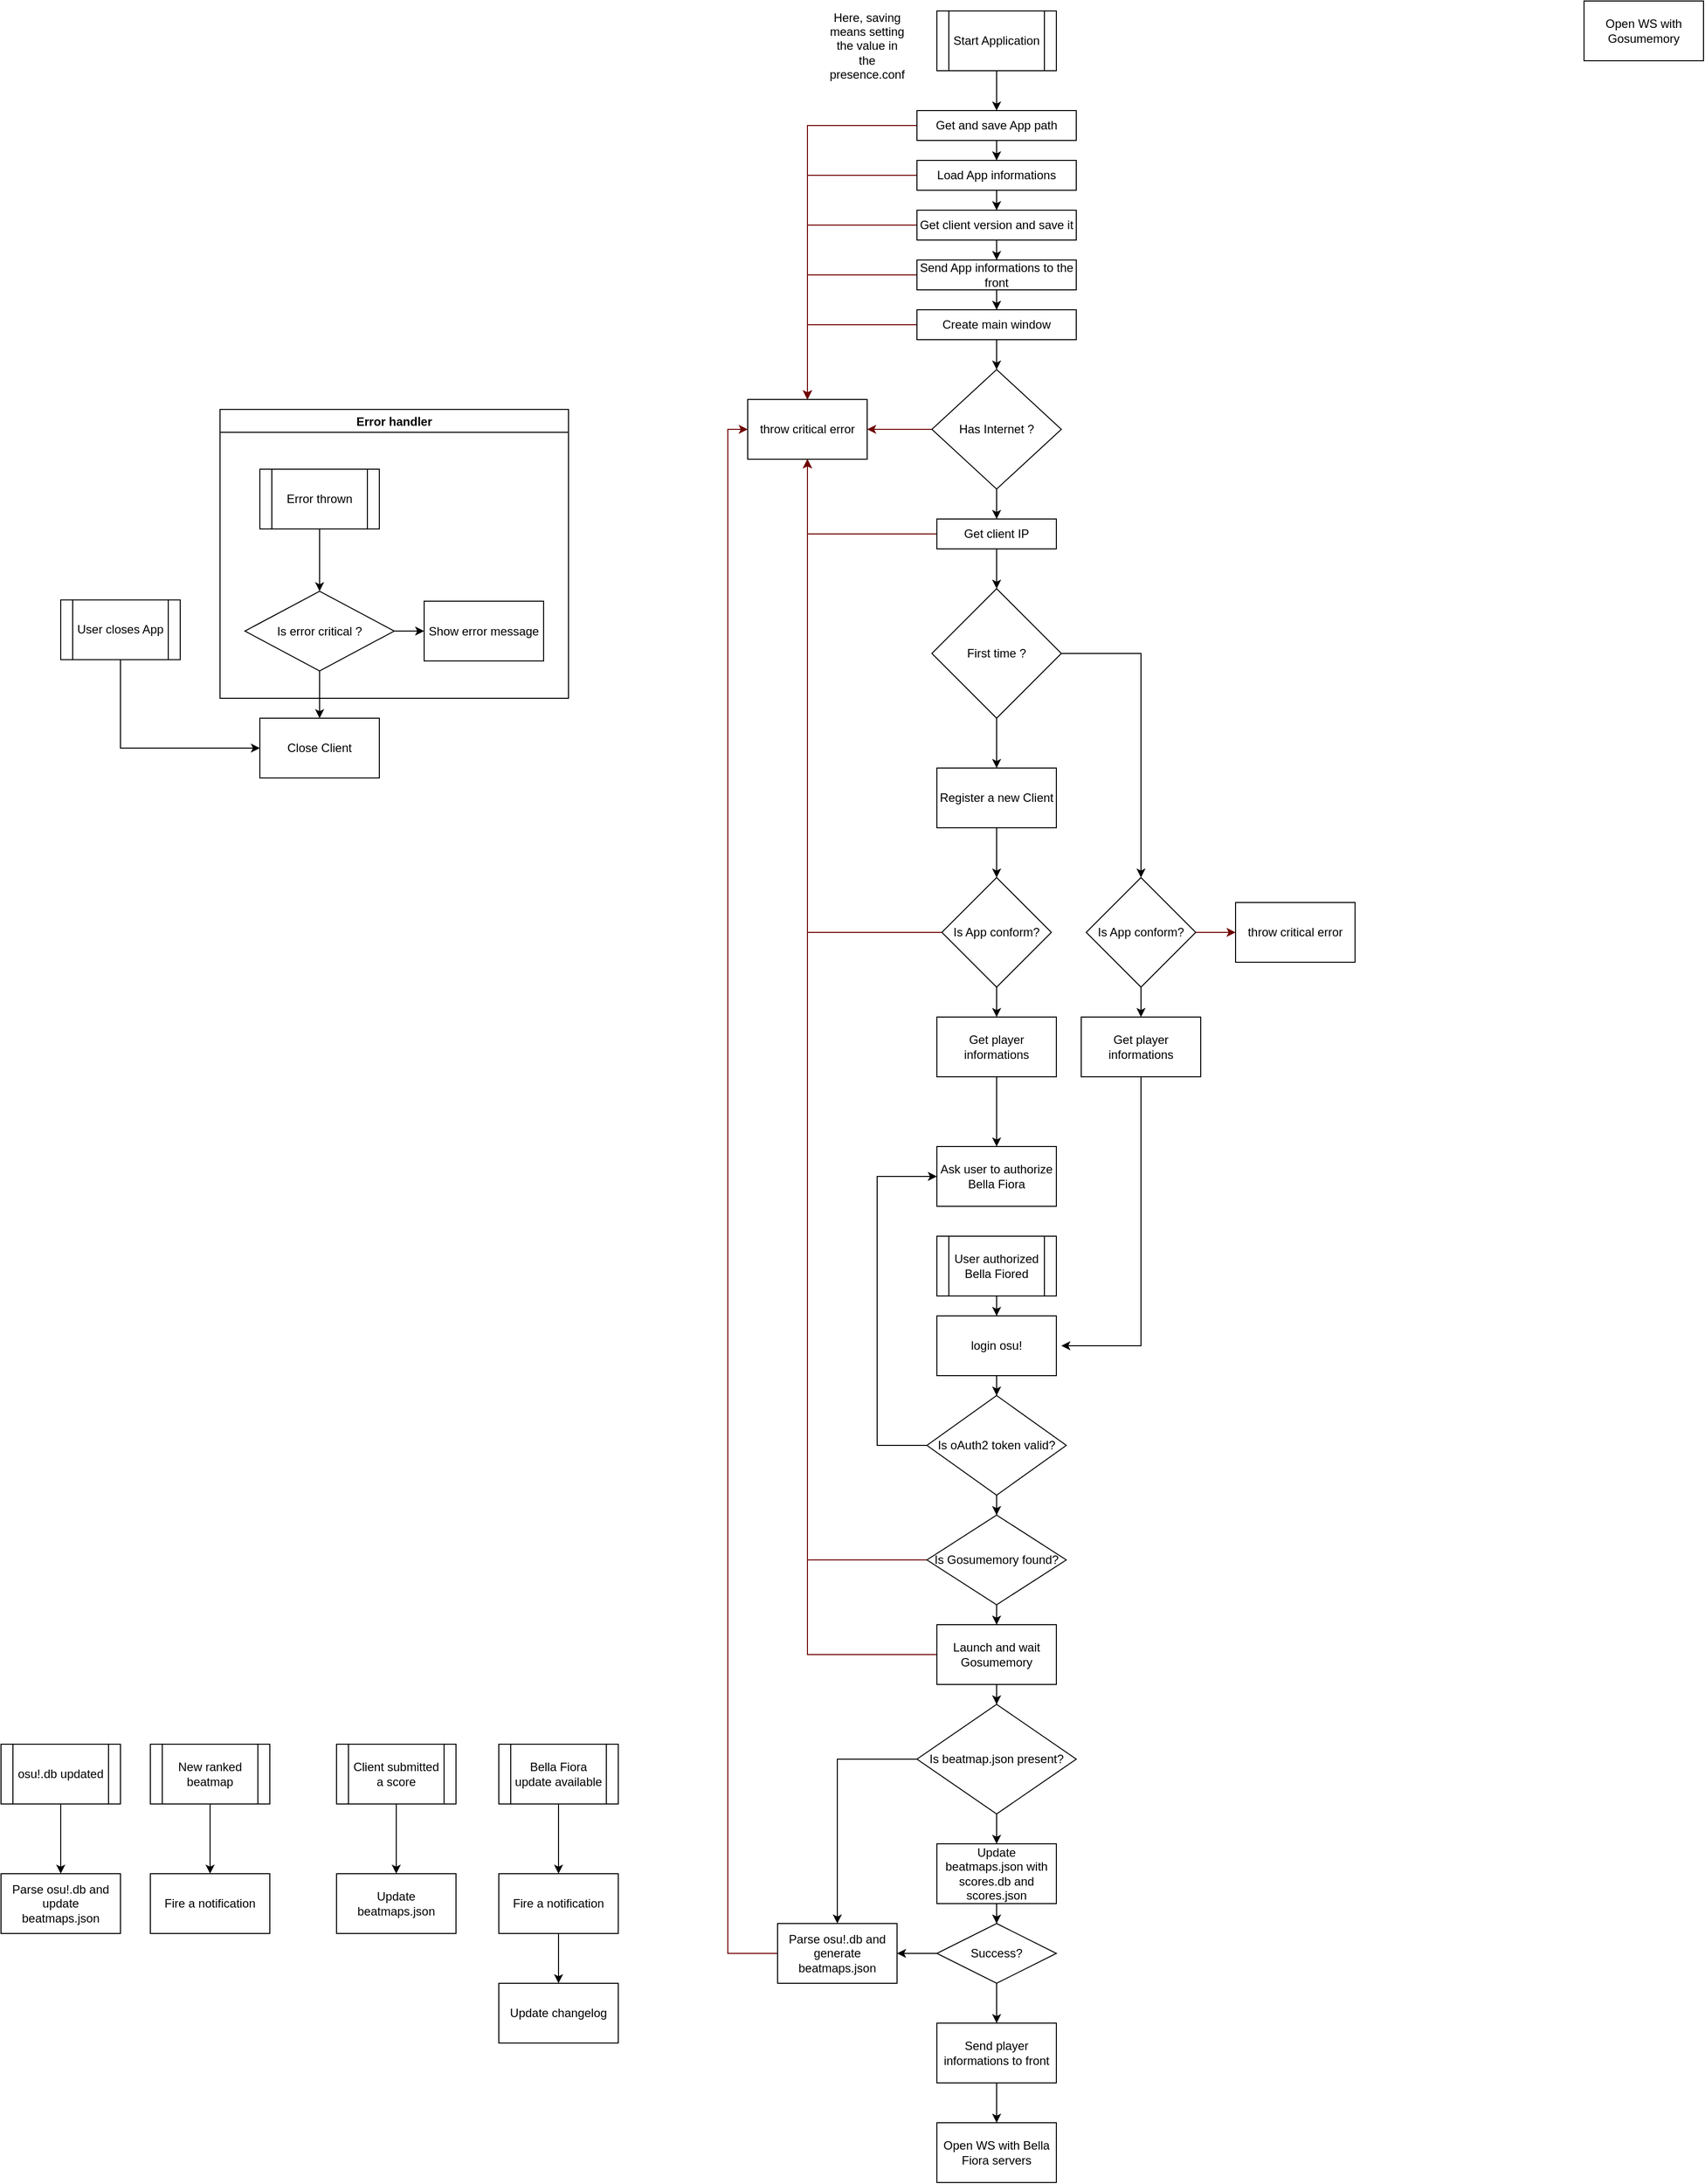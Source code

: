 <mxfile version="23.0.2" type="device">
  <diagram name="Page-1" id="eKSVaS2r4cMHSusTUW-7">
    <mxGraphModel dx="1816" dy="1751" grid="1" gridSize="10" guides="1" tooltips="1" connect="1" arrows="1" fold="1" page="1" pageScale="1" pageWidth="827" pageHeight="1169" math="0" shadow="0">
      <root>
        <mxCell id="0" />
        <mxCell id="1" parent="0" />
        <mxCell id="KWsLm81wSz9d_eZDRfNq-11" style="edgeStyle=orthogonalEdgeStyle;rounded=0;orthogonalLoop=1;jettySize=auto;html=1;entryX=0.5;entryY=0;entryDx=0;entryDy=0;fillColor=none;" parent="1" source="KWsLm81wSz9d_eZDRfNq-1" target="KWsLm81wSz9d_eZDRfNq-2" edge="1">
          <mxGeometry relative="1" as="geometry" />
        </mxCell>
        <mxCell id="Wd4Ua2FaX0Mv2LaocIGq-39" style="edgeStyle=orthogonalEdgeStyle;rounded=0;orthogonalLoop=1;jettySize=auto;html=1;fillColor=#a20025;strokeColor=#6F0000;" parent="1" source="KWsLm81wSz9d_eZDRfNq-1" target="Wd4Ua2FaX0Mv2LaocIGq-37" edge="1">
          <mxGeometry relative="1" as="geometry" />
        </mxCell>
        <mxCell id="KWsLm81wSz9d_eZDRfNq-1" value="Get and save App path" style="rounded=0;whiteSpace=wrap;html=1;" parent="1" vertex="1">
          <mxGeometry x="110" y="-10" width="160" height="30" as="geometry" />
        </mxCell>
        <mxCell id="KWsLm81wSz9d_eZDRfNq-12" style="edgeStyle=orthogonalEdgeStyle;rounded=0;orthogonalLoop=1;jettySize=auto;html=1;entryX=0.5;entryY=0;entryDx=0;entryDy=0;fillColor=none;" parent="1" source="KWsLm81wSz9d_eZDRfNq-2" target="KWsLm81wSz9d_eZDRfNq-4" edge="1">
          <mxGeometry relative="1" as="geometry" />
        </mxCell>
        <mxCell id="Wd4Ua2FaX0Mv2LaocIGq-40" style="edgeStyle=orthogonalEdgeStyle;rounded=0;orthogonalLoop=1;jettySize=auto;html=1;fillColor=#a20025;strokeColor=#6F0000;" parent="1" source="KWsLm81wSz9d_eZDRfNq-2" target="Wd4Ua2FaX0Mv2LaocIGq-37" edge="1">
          <mxGeometry relative="1" as="geometry" />
        </mxCell>
        <mxCell id="KWsLm81wSz9d_eZDRfNq-2" value="Load App informations" style="rounded=0;whiteSpace=wrap;html=1;" parent="1" vertex="1">
          <mxGeometry x="110" y="40" width="160" height="30" as="geometry" />
        </mxCell>
        <mxCell id="KWsLm81wSz9d_eZDRfNq-36" style="edgeStyle=orthogonalEdgeStyle;rounded=0;orthogonalLoop=1;jettySize=auto;html=1;entryX=0.5;entryY=0;entryDx=0;entryDy=0;" parent="1" source="KWsLm81wSz9d_eZDRfNq-4" target="KWsLm81wSz9d_eZDRfNq-33" edge="1">
          <mxGeometry relative="1" as="geometry" />
        </mxCell>
        <mxCell id="Wd4Ua2FaX0Mv2LaocIGq-41" style="edgeStyle=orthogonalEdgeStyle;rounded=0;orthogonalLoop=1;jettySize=auto;html=1;fillColor=#a20025;strokeColor=#6F0000;" parent="1" source="KWsLm81wSz9d_eZDRfNq-4" target="Wd4Ua2FaX0Mv2LaocIGq-37" edge="1">
          <mxGeometry relative="1" as="geometry" />
        </mxCell>
        <mxCell id="KWsLm81wSz9d_eZDRfNq-4" value="Get client version and save it" style="rounded=0;whiteSpace=wrap;html=1;" parent="1" vertex="1">
          <mxGeometry x="110" y="90" width="160" height="30" as="geometry" />
        </mxCell>
        <mxCell id="Wd4Ua2FaX0Mv2LaocIGq-11" style="edgeStyle=orthogonalEdgeStyle;rounded=0;orthogonalLoop=1;jettySize=auto;html=1;" parent="1" source="KWsLm81wSz9d_eZDRfNq-7" target="Wd4Ua2FaX0Mv2LaocIGq-10" edge="1">
          <mxGeometry relative="1" as="geometry" />
        </mxCell>
        <mxCell id="Wd4Ua2FaX0Mv2LaocIGq-43" style="edgeStyle=orthogonalEdgeStyle;rounded=0;orthogonalLoop=1;jettySize=auto;html=1;fillColor=#a20025;strokeColor=#6F0000;" parent="1" source="KWsLm81wSz9d_eZDRfNq-7" target="Wd4Ua2FaX0Mv2LaocIGq-37" edge="1">
          <mxGeometry relative="1" as="geometry" />
        </mxCell>
        <mxCell id="KWsLm81wSz9d_eZDRfNq-7" value="Create main window" style="rounded=0;whiteSpace=wrap;html=1;" parent="1" vertex="1">
          <mxGeometry x="110" y="190" width="160" height="30" as="geometry" />
        </mxCell>
        <mxCell id="KWsLm81wSz9d_eZDRfNq-40" style="edgeStyle=orthogonalEdgeStyle;rounded=0;orthogonalLoop=1;jettySize=auto;html=1;entryX=0.5;entryY=0;entryDx=0;entryDy=0;" parent="1" source="KWsLm81wSz9d_eZDRfNq-33" target="KWsLm81wSz9d_eZDRfNq-7" edge="1">
          <mxGeometry relative="1" as="geometry" />
        </mxCell>
        <mxCell id="Wd4Ua2FaX0Mv2LaocIGq-42" style="edgeStyle=orthogonalEdgeStyle;rounded=0;orthogonalLoop=1;jettySize=auto;html=1;fillColor=#a20025;strokeColor=#6F0000;" parent="1" source="KWsLm81wSz9d_eZDRfNq-33" target="Wd4Ua2FaX0Mv2LaocIGq-37" edge="1">
          <mxGeometry relative="1" as="geometry" />
        </mxCell>
        <mxCell id="KWsLm81wSz9d_eZDRfNq-33" value="Send App informations to the front" style="rounded=0;whiteSpace=wrap;html=1;" parent="1" vertex="1">
          <mxGeometry x="110" y="140" width="160" height="30" as="geometry" />
        </mxCell>
        <mxCell id="qcdIiWinCXF8RQf-NoBJ-41" style="edgeStyle=orthogonalEdgeStyle;rounded=0;orthogonalLoop=1;jettySize=auto;html=1;" edge="1" parent="1" source="KWsLm81wSz9d_eZDRfNq-56" target="Wd4Ua2FaX0Mv2LaocIGq-47">
          <mxGeometry relative="1" as="geometry" />
        </mxCell>
        <mxCell id="qcdIiWinCXF8RQf-NoBJ-42" style="edgeStyle=orthogonalEdgeStyle;rounded=0;orthogonalLoop=1;jettySize=auto;html=1;" edge="1" parent="1" source="KWsLm81wSz9d_eZDRfNq-56" target="qcdIiWinCXF8RQf-NoBJ-17">
          <mxGeometry relative="1" as="geometry" />
        </mxCell>
        <mxCell id="KWsLm81wSz9d_eZDRfNq-56" value="First time ?" style="rhombus;whiteSpace=wrap;html=1;" parent="1" vertex="1">
          <mxGeometry x="125" y="470" width="130" height="130" as="geometry" />
        </mxCell>
        <mxCell id="Wd4Ua2FaX0Mv2LaocIGq-62" style="edgeStyle=orthogonalEdgeStyle;rounded=0;orthogonalLoop=1;jettySize=auto;html=1;" parent="1" source="KWsLm81wSz9d_eZDRfNq-67" target="KWsLm81wSz9d_eZDRfNq-75" edge="1">
          <mxGeometry relative="1" as="geometry" />
        </mxCell>
        <mxCell id="qcdIiWinCXF8RQf-NoBJ-45" style="edgeStyle=orthogonalEdgeStyle;rounded=0;orthogonalLoop=1;jettySize=auto;html=1;entryX=0;entryY=0.5;entryDx=0;entryDy=0;" edge="1" parent="1" source="KWsLm81wSz9d_eZDRfNq-67" target="Wd4Ua2FaX0Mv2LaocIGq-50">
          <mxGeometry relative="1" as="geometry">
            <Array as="points">
              <mxPoint x="70" y="1330" />
              <mxPoint x="70" y="1060" />
            </Array>
          </mxGeometry>
        </mxCell>
        <mxCell id="KWsLm81wSz9d_eZDRfNq-67" value="Is oAuth2 token valid?" style="rhombus;whiteSpace=wrap;html=1;" parent="1" vertex="1">
          <mxGeometry x="120" y="1280" width="140" height="100" as="geometry" />
        </mxCell>
        <mxCell id="Wd4Ua2FaX0Mv2LaocIGq-63" style="edgeStyle=orthogonalEdgeStyle;rounded=0;orthogonalLoop=1;jettySize=auto;html=1;fillColor=#a20025;strokeColor=#6F0000;" parent="1" source="KWsLm81wSz9d_eZDRfNq-75" target="Wd4Ua2FaX0Mv2LaocIGq-37" edge="1">
          <mxGeometry relative="1" as="geometry" />
        </mxCell>
        <mxCell id="qcdIiWinCXF8RQf-NoBJ-47" style="edgeStyle=orthogonalEdgeStyle;rounded=0;orthogonalLoop=1;jettySize=auto;html=1;" edge="1" parent="1" source="KWsLm81wSz9d_eZDRfNq-75" target="qcdIiWinCXF8RQf-NoBJ-46">
          <mxGeometry relative="1" as="geometry" />
        </mxCell>
        <mxCell id="KWsLm81wSz9d_eZDRfNq-75" value="Is&amp;nbsp;Gosumemory found?" style="rhombus;whiteSpace=wrap;html=1;" parent="1" vertex="1">
          <mxGeometry x="120" y="1400" width="140" height="90" as="geometry" />
        </mxCell>
        <mxCell id="Wd4Ua2FaX0Mv2LaocIGq-45" style="edgeStyle=orthogonalEdgeStyle;rounded=0;orthogonalLoop=1;jettySize=auto;html=1;fillColor=#a20025;strokeColor=#6F0000;" parent="1" source="KWsLm81wSz9d_eZDRfNq-112" target="Wd4Ua2FaX0Mv2LaocIGq-37" edge="1">
          <mxGeometry relative="1" as="geometry" />
        </mxCell>
        <mxCell id="qcdIiWinCXF8RQf-NoBJ-40" style="edgeStyle=orthogonalEdgeStyle;rounded=0;orthogonalLoop=1;jettySize=auto;html=1;" edge="1" parent="1" source="KWsLm81wSz9d_eZDRfNq-112" target="KWsLm81wSz9d_eZDRfNq-56">
          <mxGeometry relative="1" as="geometry" />
        </mxCell>
        <mxCell id="KWsLm81wSz9d_eZDRfNq-112" value="Get client IP" style="rounded=0;whiteSpace=wrap;html=1;" parent="1" vertex="1">
          <mxGeometry x="130" y="400" width="120" height="30" as="geometry" />
        </mxCell>
        <mxCell id="Wd4Ua2FaX0Mv2LaocIGq-2" style="edgeStyle=orthogonalEdgeStyle;rounded=0;orthogonalLoop=1;jettySize=auto;html=1;" parent="1" source="Wd4Ua2FaX0Mv2LaocIGq-1" target="KWsLm81wSz9d_eZDRfNq-1" edge="1">
          <mxGeometry relative="1" as="geometry" />
        </mxCell>
        <mxCell id="Wd4Ua2FaX0Mv2LaocIGq-1" value="Start Application" style="shape=process;whiteSpace=wrap;html=1;backgroundOutline=1;" parent="1" vertex="1">
          <mxGeometry x="130" y="-110" width="120" height="60" as="geometry" />
        </mxCell>
        <mxCell id="Wd4Ua2FaX0Mv2LaocIGq-3" value="Here, saving means setting the value in the presence.conf" style="text;html=1;strokeColor=none;fillColor=none;align=center;verticalAlign=middle;whiteSpace=wrap;rounded=0;" parent="1" vertex="1">
          <mxGeometry x="30" y="-90" width="60" height="30" as="geometry" />
        </mxCell>
        <mxCell id="Wd4Ua2FaX0Mv2LaocIGq-38" style="edgeStyle=orthogonalEdgeStyle;rounded=0;orthogonalLoop=1;jettySize=auto;html=1;fillColor=#a20025;strokeColor=#6F0000;" parent="1" source="Wd4Ua2FaX0Mv2LaocIGq-10" target="Wd4Ua2FaX0Mv2LaocIGq-37" edge="1">
          <mxGeometry relative="1" as="geometry" />
        </mxCell>
        <mxCell id="qcdIiWinCXF8RQf-NoBJ-35" style="edgeStyle=orthogonalEdgeStyle;rounded=0;orthogonalLoop=1;jettySize=auto;html=1;" edge="1" parent="1" source="Wd4Ua2FaX0Mv2LaocIGq-10" target="KWsLm81wSz9d_eZDRfNq-112">
          <mxGeometry relative="1" as="geometry" />
        </mxCell>
        <mxCell id="Wd4Ua2FaX0Mv2LaocIGq-10" value="Has Internet ?" style="rhombus;whiteSpace=wrap;html=1;" parent="1" vertex="1">
          <mxGeometry x="125" y="250" width="130" height="120" as="geometry" />
        </mxCell>
        <mxCell id="Wd4Ua2FaX0Mv2LaocIGq-34" style="edgeStyle=orthogonalEdgeStyle;rounded=0;orthogonalLoop=1;jettySize=auto;html=1;entryX=0;entryY=0.5;entryDx=0;entryDy=0;" parent="1" source="Wd4Ua2FaX0Mv2LaocIGq-13" target="Wd4Ua2FaX0Mv2LaocIGq-17" edge="1">
          <mxGeometry relative="1" as="geometry">
            <Array as="points">
              <mxPoint x="-690" y="630" />
            </Array>
          </mxGeometry>
        </mxCell>
        <mxCell id="Wd4Ua2FaX0Mv2LaocIGq-13" value="User closes App" style="shape=process;whiteSpace=wrap;html=1;backgroundOutline=1;" parent="1" vertex="1">
          <mxGeometry x="-750" y="481.25" width="120" height="60" as="geometry" />
        </mxCell>
        <mxCell id="Wd4Ua2FaX0Mv2LaocIGq-33" value="Error handler" style="swimlane;" parent="1" vertex="1">
          <mxGeometry x="-590" y="290" width="350" height="290" as="geometry" />
        </mxCell>
        <mxCell id="Wd4Ua2FaX0Mv2LaocIGq-26" value="Is error critical ?" style="rhombus;whiteSpace=wrap;html=1;" parent="Wd4Ua2FaX0Mv2LaocIGq-33" vertex="1">
          <mxGeometry x="25" y="182.52" width="150" height="80" as="geometry" />
        </mxCell>
        <mxCell id="Wd4Ua2FaX0Mv2LaocIGq-28" value="Show error message" style="rounded=0;whiteSpace=wrap;html=1;" parent="Wd4Ua2FaX0Mv2LaocIGq-33" vertex="1">
          <mxGeometry x="205" y="192.52" width="120" height="60" as="geometry" />
        </mxCell>
        <mxCell id="Wd4Ua2FaX0Mv2LaocIGq-29" style="edgeStyle=orthogonalEdgeStyle;rounded=0;orthogonalLoop=1;jettySize=auto;html=1;" parent="Wd4Ua2FaX0Mv2LaocIGq-33" source="Wd4Ua2FaX0Mv2LaocIGq-26" target="Wd4Ua2FaX0Mv2LaocIGq-28" edge="1">
          <mxGeometry relative="1" as="geometry">
            <Array as="points">
              <mxPoint x="235" y="222.55" />
            </Array>
          </mxGeometry>
        </mxCell>
        <mxCell id="Wd4Ua2FaX0Mv2LaocIGq-36" style="edgeStyle=orthogonalEdgeStyle;rounded=0;orthogonalLoop=1;jettySize=auto;html=1;" parent="Wd4Ua2FaX0Mv2LaocIGq-33" source="Wd4Ua2FaX0Mv2LaocIGq-35" target="Wd4Ua2FaX0Mv2LaocIGq-26" edge="1">
          <mxGeometry relative="1" as="geometry" />
        </mxCell>
        <mxCell id="Wd4Ua2FaX0Mv2LaocIGq-35" value="Error thrown" style="shape=process;whiteSpace=wrap;html=1;backgroundOutline=1;" parent="Wd4Ua2FaX0Mv2LaocIGq-33" vertex="1">
          <mxGeometry x="40" y="60.0" width="120" height="60" as="geometry" />
        </mxCell>
        <mxCell id="Wd4Ua2FaX0Mv2LaocIGq-17" value="Close Client" style="rounded=0;whiteSpace=wrap;html=1;" parent="1" vertex="1">
          <mxGeometry x="-550" y="600" width="120" height="60" as="geometry" />
        </mxCell>
        <mxCell id="Wd4Ua2FaX0Mv2LaocIGq-31" style="edgeStyle=orthogonalEdgeStyle;rounded=0;orthogonalLoop=1;jettySize=auto;html=1;" parent="1" source="Wd4Ua2FaX0Mv2LaocIGq-26" target="Wd4Ua2FaX0Mv2LaocIGq-17" edge="1">
          <mxGeometry relative="1" as="geometry" />
        </mxCell>
        <mxCell id="Wd4Ua2FaX0Mv2LaocIGq-37" value="throw critical error" style="rounded=0;whiteSpace=wrap;html=1;" parent="1" vertex="1">
          <mxGeometry x="-60" y="280" width="120" height="60" as="geometry" />
        </mxCell>
        <mxCell id="qcdIiWinCXF8RQf-NoBJ-34" style="edgeStyle=orthogonalEdgeStyle;rounded=0;orthogonalLoop=1;jettySize=auto;html=1;" edge="1" parent="1" source="Wd4Ua2FaX0Mv2LaocIGq-47" target="qcdIiWinCXF8RQf-NoBJ-24">
          <mxGeometry relative="1" as="geometry" />
        </mxCell>
        <mxCell id="Wd4Ua2FaX0Mv2LaocIGq-47" value="Register a new Client" style="rounded=0;whiteSpace=wrap;html=1;" parent="1" vertex="1">
          <mxGeometry x="130" y="650" width="120" height="60" as="geometry" />
        </mxCell>
        <mxCell id="Wd4Ua2FaX0Mv2LaocIGq-50" value="Ask user to authorize Bella Fiora" style="rounded=0;whiteSpace=wrap;html=1;" parent="1" vertex="1">
          <mxGeometry x="130" y="1030" width="120" height="60" as="geometry" />
        </mxCell>
        <mxCell id="Wd4Ua2FaX0Mv2LaocIGq-54" style="edgeStyle=orthogonalEdgeStyle;rounded=0;orthogonalLoop=1;jettySize=auto;html=1;" parent="1" source="Wd4Ua2FaX0Mv2LaocIGq-51" target="Wd4Ua2FaX0Mv2LaocIGq-53" edge="1">
          <mxGeometry relative="1" as="geometry" />
        </mxCell>
        <mxCell id="Wd4Ua2FaX0Mv2LaocIGq-51" value="User authorized Bella Fiored" style="shape=process;whiteSpace=wrap;html=1;backgroundOutline=1;" parent="1" vertex="1">
          <mxGeometry x="130" y="1120" width="120" height="60" as="geometry" />
        </mxCell>
        <mxCell id="Wd4Ua2FaX0Mv2LaocIGq-57" style="edgeStyle=orthogonalEdgeStyle;rounded=0;orthogonalLoop=1;jettySize=auto;html=1;" parent="1" source="Wd4Ua2FaX0Mv2LaocIGq-53" target="KWsLm81wSz9d_eZDRfNq-67" edge="1">
          <mxGeometry relative="1" as="geometry" />
        </mxCell>
        <mxCell id="Wd4Ua2FaX0Mv2LaocIGq-53" value="login osu!" style="rounded=0;whiteSpace=wrap;html=1;" parent="1" vertex="1">
          <mxGeometry x="130" y="1200" width="120" height="60" as="geometry" />
        </mxCell>
        <mxCell id="qcdIiWinCXF8RQf-NoBJ-12" style="edgeStyle=orthogonalEdgeStyle;rounded=0;orthogonalLoop=1;jettySize=auto;html=1;entryX=0;entryY=0.5;entryDx=0;entryDy=0;fillColor=#a20025;strokeColor=#6F0000;exitX=0;exitY=0.5;exitDx=0;exitDy=0;" edge="1" parent="1" source="qcdIiWinCXF8RQf-NoBJ-1" target="Wd4Ua2FaX0Mv2LaocIGq-37">
          <mxGeometry relative="1" as="geometry">
            <mxPoint x="-60" y="1469.394" as="sourcePoint" />
            <mxPoint x="-90" y="310.61" as="targetPoint" />
            <Array as="points">
              <mxPoint x="-80" y="1840" />
              <mxPoint x="-80" y="310" />
            </Array>
          </mxGeometry>
        </mxCell>
        <mxCell id="qcdIiWinCXF8RQf-NoBJ-1" value="Parse osu!.db and generate beatmaps.json" style="rounded=0;whiteSpace=wrap;html=1;" vertex="1" parent="1">
          <mxGeometry x="-30" y="1810" width="120" height="60" as="geometry" />
        </mxCell>
        <mxCell id="qcdIiWinCXF8RQf-NoBJ-5" style="edgeStyle=orthogonalEdgeStyle;rounded=0;orthogonalLoop=1;jettySize=auto;html=1;" edge="1" parent="1" source="qcdIiWinCXF8RQf-NoBJ-2" target="qcdIiWinCXF8RQf-NoBJ-4">
          <mxGeometry relative="1" as="geometry" />
        </mxCell>
        <mxCell id="qcdIiWinCXF8RQf-NoBJ-6" style="edgeStyle=orthogonalEdgeStyle;rounded=0;orthogonalLoop=1;jettySize=auto;html=1;" edge="1" parent="1" source="qcdIiWinCXF8RQf-NoBJ-2" target="qcdIiWinCXF8RQf-NoBJ-1">
          <mxGeometry relative="1" as="geometry" />
        </mxCell>
        <mxCell id="qcdIiWinCXF8RQf-NoBJ-2" value="Is beatmap.json present?" style="rhombus;whiteSpace=wrap;html=1;" vertex="1" parent="1">
          <mxGeometry x="110" y="1590" width="160" height="110" as="geometry" />
        </mxCell>
        <mxCell id="qcdIiWinCXF8RQf-NoBJ-8" style="edgeStyle=orthogonalEdgeStyle;rounded=0;orthogonalLoop=1;jettySize=auto;html=1;" edge="1" parent="1" source="qcdIiWinCXF8RQf-NoBJ-4" target="qcdIiWinCXF8RQf-NoBJ-7">
          <mxGeometry relative="1" as="geometry" />
        </mxCell>
        <mxCell id="qcdIiWinCXF8RQf-NoBJ-4" value="Update beatmaps.json with scores.db and scores.json" style="rounded=0;whiteSpace=wrap;html=1;" vertex="1" parent="1">
          <mxGeometry x="130" y="1730" width="120" height="60" as="geometry" />
        </mxCell>
        <mxCell id="qcdIiWinCXF8RQf-NoBJ-11" style="edgeStyle=orthogonalEdgeStyle;rounded=0;orthogonalLoop=1;jettySize=auto;html=1;entryX=1;entryY=0.5;entryDx=0;entryDy=0;" edge="1" parent="1" source="qcdIiWinCXF8RQf-NoBJ-7" target="qcdIiWinCXF8RQf-NoBJ-1">
          <mxGeometry relative="1" as="geometry" />
        </mxCell>
        <mxCell id="qcdIiWinCXF8RQf-NoBJ-51" style="edgeStyle=orthogonalEdgeStyle;rounded=0;orthogonalLoop=1;jettySize=auto;html=1;" edge="1" parent="1" source="qcdIiWinCXF8RQf-NoBJ-7" target="qcdIiWinCXF8RQf-NoBJ-50">
          <mxGeometry relative="1" as="geometry" />
        </mxCell>
        <mxCell id="qcdIiWinCXF8RQf-NoBJ-7" value="Success?" style="rhombus;whiteSpace=wrap;html=1;" vertex="1" parent="1">
          <mxGeometry x="130" y="1810" width="120" height="60" as="geometry" />
        </mxCell>
        <mxCell id="qcdIiWinCXF8RQf-NoBJ-19" style="edgeStyle=orthogonalEdgeStyle;rounded=0;orthogonalLoop=1;jettySize=auto;html=1;" edge="1" parent="1" source="qcdIiWinCXF8RQf-NoBJ-17" target="qcdIiWinCXF8RQf-NoBJ-18">
          <mxGeometry relative="1" as="geometry" />
        </mxCell>
        <mxCell id="qcdIiWinCXF8RQf-NoBJ-22" style="edgeStyle=orthogonalEdgeStyle;rounded=0;orthogonalLoop=1;jettySize=auto;html=1;fillColor=#a20025;strokeColor=#6F0000;" edge="1" parent="1" source="qcdIiWinCXF8RQf-NoBJ-17" target="qcdIiWinCXF8RQf-NoBJ-21">
          <mxGeometry relative="1" as="geometry" />
        </mxCell>
        <mxCell id="qcdIiWinCXF8RQf-NoBJ-17" value="Is App conform?" style="rhombus;whiteSpace=wrap;html=1;" vertex="1" parent="1">
          <mxGeometry x="280" y="760" width="110" height="110" as="geometry" />
        </mxCell>
        <mxCell id="qcdIiWinCXF8RQf-NoBJ-33" style="edgeStyle=orthogonalEdgeStyle;rounded=0;orthogonalLoop=1;jettySize=auto;html=1;entryX=1;entryY=0.5;entryDx=0;entryDy=0;" edge="1" parent="1">
          <mxGeometry relative="1" as="geometry">
            <mxPoint x="335" y="960" as="sourcePoint" />
            <mxPoint x="255" y="1230" as="targetPoint" />
            <Array as="points">
              <mxPoint x="335" y="1230" />
            </Array>
          </mxGeometry>
        </mxCell>
        <mxCell id="qcdIiWinCXF8RQf-NoBJ-18" value="Get player informations" style="rounded=0;whiteSpace=wrap;html=1;" vertex="1" parent="1">
          <mxGeometry x="275" y="900" width="120" height="60" as="geometry" />
        </mxCell>
        <mxCell id="qcdIiWinCXF8RQf-NoBJ-21" value="throw critical error" style="rounded=0;whiteSpace=wrap;html=1;" vertex="1" parent="1">
          <mxGeometry x="430" y="785" width="120" height="60" as="geometry" />
        </mxCell>
        <mxCell id="qcdIiWinCXF8RQf-NoBJ-25" style="edgeStyle=orthogonalEdgeStyle;rounded=0;orthogonalLoop=1;jettySize=auto;html=1;entryX=0.5;entryY=1;entryDx=0;entryDy=0;fillColor=#a20025;strokeColor=#6F0000;" edge="1" parent="1" source="qcdIiWinCXF8RQf-NoBJ-24" target="Wd4Ua2FaX0Mv2LaocIGq-37">
          <mxGeometry relative="1" as="geometry" />
        </mxCell>
        <mxCell id="qcdIiWinCXF8RQf-NoBJ-31" style="edgeStyle=orthogonalEdgeStyle;rounded=0;orthogonalLoop=1;jettySize=auto;html=1;" edge="1" parent="1" source="qcdIiWinCXF8RQf-NoBJ-24" target="qcdIiWinCXF8RQf-NoBJ-30">
          <mxGeometry relative="1" as="geometry" />
        </mxCell>
        <mxCell id="qcdIiWinCXF8RQf-NoBJ-24" value="Is App conform?" style="rhombus;whiteSpace=wrap;html=1;" vertex="1" parent="1">
          <mxGeometry x="135" y="760" width="110" height="110" as="geometry" />
        </mxCell>
        <mxCell id="qcdIiWinCXF8RQf-NoBJ-32" style="edgeStyle=orthogonalEdgeStyle;rounded=0;orthogonalLoop=1;jettySize=auto;html=1;" edge="1" parent="1" source="qcdIiWinCXF8RQf-NoBJ-30" target="Wd4Ua2FaX0Mv2LaocIGq-50">
          <mxGeometry relative="1" as="geometry" />
        </mxCell>
        <mxCell id="qcdIiWinCXF8RQf-NoBJ-30" value="Get player informations" style="rounded=0;whiteSpace=wrap;html=1;" vertex="1" parent="1">
          <mxGeometry x="130" y="900" width="120" height="60" as="geometry" />
        </mxCell>
        <mxCell id="qcdIiWinCXF8RQf-NoBJ-48" style="edgeStyle=orthogonalEdgeStyle;rounded=0;orthogonalLoop=1;jettySize=auto;html=1;" edge="1" parent="1" source="qcdIiWinCXF8RQf-NoBJ-46" target="qcdIiWinCXF8RQf-NoBJ-2">
          <mxGeometry relative="1" as="geometry" />
        </mxCell>
        <mxCell id="qcdIiWinCXF8RQf-NoBJ-49" style="edgeStyle=orthogonalEdgeStyle;rounded=0;orthogonalLoop=1;jettySize=auto;html=1;fillColor=#a20025;strokeColor=#6F0000;" edge="1" parent="1" source="qcdIiWinCXF8RQf-NoBJ-46" target="Wd4Ua2FaX0Mv2LaocIGq-37">
          <mxGeometry relative="1" as="geometry" />
        </mxCell>
        <mxCell id="qcdIiWinCXF8RQf-NoBJ-46" value="Launch and wait Gosumemory" style="rounded=0;whiteSpace=wrap;html=1;" vertex="1" parent="1">
          <mxGeometry x="130" y="1510" width="120" height="60" as="geometry" />
        </mxCell>
        <mxCell id="qcdIiWinCXF8RQf-NoBJ-54" style="edgeStyle=orthogonalEdgeStyle;rounded=0;orthogonalLoop=1;jettySize=auto;html=1;" edge="1" parent="1" source="qcdIiWinCXF8RQf-NoBJ-50" target="qcdIiWinCXF8RQf-NoBJ-53">
          <mxGeometry relative="1" as="geometry" />
        </mxCell>
        <mxCell id="qcdIiWinCXF8RQf-NoBJ-50" value="Send player informations to front" style="rounded=0;whiteSpace=wrap;html=1;" vertex="1" parent="1">
          <mxGeometry x="130" y="1910" width="120" height="60" as="geometry" />
        </mxCell>
        <mxCell id="qcdIiWinCXF8RQf-NoBJ-52" value="Open WS with Gosumemory" style="rounded=0;whiteSpace=wrap;html=1;" vertex="1" parent="1">
          <mxGeometry x="780" y="-120" width="120" height="60" as="geometry" />
        </mxCell>
        <mxCell id="qcdIiWinCXF8RQf-NoBJ-53" value="Open WS with Bella Fiora servers" style="rounded=0;whiteSpace=wrap;html=1;" vertex="1" parent="1">
          <mxGeometry x="130" y="2010" width="120" height="60" as="geometry" />
        </mxCell>
        <mxCell id="qcdIiWinCXF8RQf-NoBJ-58" style="edgeStyle=orthogonalEdgeStyle;rounded=0;orthogonalLoop=1;jettySize=auto;html=1;" edge="1" parent="1" source="qcdIiWinCXF8RQf-NoBJ-55" target="qcdIiWinCXF8RQf-NoBJ-57">
          <mxGeometry relative="1" as="geometry" />
        </mxCell>
        <mxCell id="qcdIiWinCXF8RQf-NoBJ-55" value="Client submitted a score" style="shape=process;whiteSpace=wrap;html=1;backgroundOutline=1;" vertex="1" parent="1">
          <mxGeometry x="-473" y="1630" width="120" height="60" as="geometry" />
        </mxCell>
        <mxCell id="qcdIiWinCXF8RQf-NoBJ-63" style="edgeStyle=orthogonalEdgeStyle;rounded=0;orthogonalLoop=1;jettySize=auto;html=1;" edge="1" parent="1" source="qcdIiWinCXF8RQf-NoBJ-56" target="qcdIiWinCXF8RQf-NoBJ-62">
          <mxGeometry relative="1" as="geometry" />
        </mxCell>
        <mxCell id="qcdIiWinCXF8RQf-NoBJ-56" value="New ranked beatmap" style="shape=process;whiteSpace=wrap;html=1;backgroundOutline=1;" vertex="1" parent="1">
          <mxGeometry x="-660" y="1630" width="120" height="60" as="geometry" />
        </mxCell>
        <mxCell id="qcdIiWinCXF8RQf-NoBJ-57" value="Update beatmaps.json" style="rounded=0;whiteSpace=wrap;html=1;" vertex="1" parent="1">
          <mxGeometry x="-473" y="1760" width="120" height="60" as="geometry" />
        </mxCell>
        <mxCell id="qcdIiWinCXF8RQf-NoBJ-62" value="Fire a notification" style="rounded=0;whiteSpace=wrap;html=1;" vertex="1" parent="1">
          <mxGeometry x="-660" y="1760" width="120" height="60" as="geometry" />
        </mxCell>
        <mxCell id="qcdIiWinCXF8RQf-NoBJ-66" style="edgeStyle=orthogonalEdgeStyle;rounded=0;orthogonalLoop=1;jettySize=auto;html=1;" edge="1" parent="1" source="qcdIiWinCXF8RQf-NoBJ-64" target="qcdIiWinCXF8RQf-NoBJ-65">
          <mxGeometry relative="1" as="geometry" />
        </mxCell>
        <mxCell id="qcdIiWinCXF8RQf-NoBJ-64" value="Bella Fiora update available" style="shape=process;whiteSpace=wrap;html=1;backgroundOutline=1;" vertex="1" parent="1">
          <mxGeometry x="-310" y="1630" width="120" height="60" as="geometry" />
        </mxCell>
        <mxCell id="qcdIiWinCXF8RQf-NoBJ-68" style="edgeStyle=orthogonalEdgeStyle;rounded=0;orthogonalLoop=1;jettySize=auto;html=1;" edge="1" parent="1" source="qcdIiWinCXF8RQf-NoBJ-65" target="qcdIiWinCXF8RQf-NoBJ-67">
          <mxGeometry relative="1" as="geometry" />
        </mxCell>
        <mxCell id="qcdIiWinCXF8RQf-NoBJ-65" value="Fire a notification" style="rounded=0;whiteSpace=wrap;html=1;" vertex="1" parent="1">
          <mxGeometry x="-310" y="1760" width="120" height="60" as="geometry" />
        </mxCell>
        <mxCell id="qcdIiWinCXF8RQf-NoBJ-67" value="Update changelog" style="rounded=0;whiteSpace=wrap;html=1;" vertex="1" parent="1">
          <mxGeometry x="-310" y="1870" width="120" height="60" as="geometry" />
        </mxCell>
        <mxCell id="qcdIiWinCXF8RQf-NoBJ-71" style="edgeStyle=orthogonalEdgeStyle;rounded=0;orthogonalLoop=1;jettySize=auto;html=1;" edge="1" parent="1" source="qcdIiWinCXF8RQf-NoBJ-69" target="qcdIiWinCXF8RQf-NoBJ-70">
          <mxGeometry relative="1" as="geometry" />
        </mxCell>
        <mxCell id="qcdIiWinCXF8RQf-NoBJ-69" value="osu!.db updated" style="shape=process;whiteSpace=wrap;html=1;backgroundOutline=1;" vertex="1" parent="1">
          <mxGeometry x="-810" y="1630" width="120" height="60" as="geometry" />
        </mxCell>
        <mxCell id="qcdIiWinCXF8RQf-NoBJ-70" value="Parse osu!.db and update beatmaps.json" style="rounded=0;whiteSpace=wrap;html=1;" vertex="1" parent="1">
          <mxGeometry x="-810" y="1760" width="120" height="60" as="geometry" />
        </mxCell>
      </root>
    </mxGraphModel>
  </diagram>
</mxfile>

